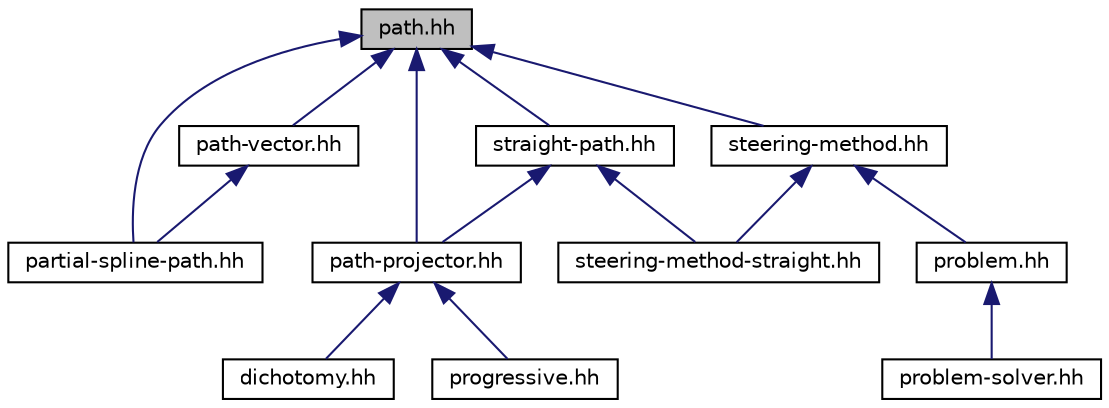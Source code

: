 digraph "path.hh"
{
  edge [fontname="Helvetica",fontsize="10",labelfontname="Helvetica",labelfontsize="10"];
  node [fontname="Helvetica",fontsize="10",shape=record];
  Node1 [label="path.hh",height=0.2,width=0.4,color="black", fillcolor="grey75", style="filled" fontcolor="black"];
  Node1 -> Node2 [dir="back",color="midnightblue",fontsize="10",style="solid",fontname="Helvetica"];
  Node2 [label="partial-spline-path.hh",height=0.2,width=0.4,color="black", fillcolor="white", style="filled",URL="$a00083.html"];
  Node1 -> Node3 [dir="back",color="midnightblue",fontsize="10",style="solid",fontname="Helvetica"];
  Node3 [label="path-vector.hh",height=0.2,width=0.4,color="black", fillcolor="white", style="filled",URL="$a00090.html"];
  Node3 -> Node2 [dir="back",color="midnightblue",fontsize="10",style="solid",fontname="Helvetica"];
  Node1 -> Node4 [dir="back",color="midnightblue",fontsize="10",style="solid",fontname="Helvetica"];
  Node4 [label="path-projector.hh",height=0.2,width=0.4,color="black", fillcolor="white", style="filled",URL="$a00087.html"];
  Node4 -> Node5 [dir="back",color="midnightblue",fontsize="10",style="solid",fontname="Helvetica"];
  Node5 [label="dichotomy.hh",height=0.2,width=0.4,color="black", fillcolor="white", style="filled",URL="$a00070.html"];
  Node4 -> Node6 [dir="back",color="midnightblue",fontsize="10",style="solid",fontname="Helvetica"];
  Node6 [label="progressive.hh",height=0.2,width=0.4,color="black", fillcolor="white", style="filled",URL="$a00096.html"];
  Node1 -> Node7 [dir="back",color="midnightblue",fontsize="10",style="solid",fontname="Helvetica"];
  Node7 [label="straight-path.hh",height=0.2,width=0.4,color="black", fillcolor="white", style="filled",URL="$a00101.html"];
  Node7 -> Node4 [dir="back",color="midnightblue",fontsize="10",style="solid",fontname="Helvetica"];
  Node7 -> Node8 [dir="back",color="midnightblue",fontsize="10",style="solid",fontname="Helvetica"];
  Node8 [label="steering-method-straight.hh",height=0.2,width=0.4,color="black", fillcolor="white", style="filled",URL="$a00099.html"];
  Node1 -> Node9 [dir="back",color="midnightblue",fontsize="10",style="solid",fontname="Helvetica"];
  Node9 [label="steering-method.hh",height=0.2,width=0.4,color="black", fillcolor="white", style="filled",URL="$a00100.html"];
  Node9 -> Node10 [dir="back",color="midnightblue",fontsize="10",style="solid",fontname="Helvetica"];
  Node10 [label="problem.hh",height=0.2,width=0.4,color="black", fillcolor="white", style="filled",URL="$a00094.html"];
  Node10 -> Node11 [dir="back",color="midnightblue",fontsize="10",style="solid",fontname="Helvetica"];
  Node11 [label="problem-solver.hh",height=0.2,width=0.4,color="black", fillcolor="white", style="filled",URL="$a00093.html"];
  Node9 -> Node8 [dir="back",color="midnightblue",fontsize="10",style="solid",fontname="Helvetica"];
}
